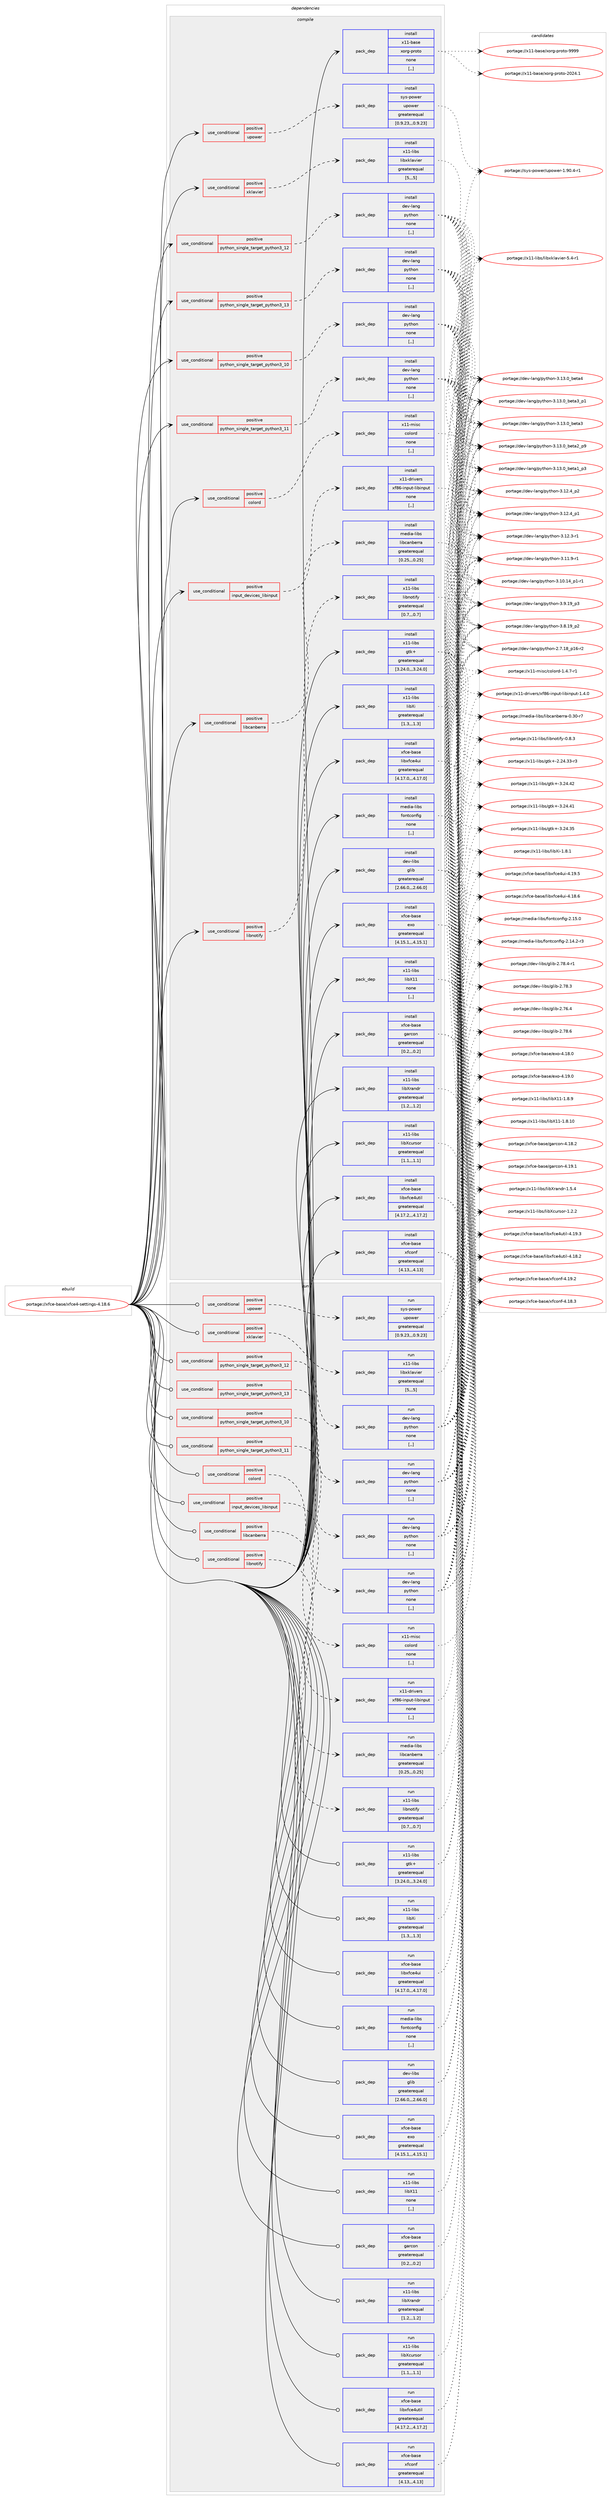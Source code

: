 digraph prolog {

# *************
# Graph options
# *************

newrank=true;
concentrate=true;
compound=true;
graph [rankdir=LR,fontname=Helvetica,fontsize=10,ranksep=1.5];#, ranksep=2.5, nodesep=0.2];
edge  [arrowhead=vee];
node  [fontname=Helvetica,fontsize=10];

# **********
# The ebuild
# **********

subgraph cluster_leftcol {
color=gray;
label=<<i>ebuild</i>>;
id [label="portage://xfce-base/xfce4-settings-4.18.6", color=red, width=4, href="../xfce-base/xfce4-settings-4.18.6.svg"];
}

# ****************
# The dependencies
# ****************

subgraph cluster_midcol {
color=gray;
label=<<i>dependencies</i>>;
subgraph cluster_compile {
fillcolor="#eeeeee";
style=filled;
label=<<i>compile</i>>;
subgraph cond124626 {
dependency473672 [label=<<TABLE BORDER="0" CELLBORDER="1" CELLSPACING="0" CELLPADDING="4"><TR><TD ROWSPAN="3" CELLPADDING="10">use_conditional</TD></TR><TR><TD>positive</TD></TR><TR><TD>colord</TD></TR></TABLE>>, shape=none, color=red];
subgraph pack345594 {
dependency473673 [label=<<TABLE BORDER="0" CELLBORDER="1" CELLSPACING="0" CELLPADDING="4" WIDTH="220"><TR><TD ROWSPAN="6" CELLPADDING="30">pack_dep</TD></TR><TR><TD WIDTH="110">install</TD></TR><TR><TD>x11-misc</TD></TR><TR><TD>colord</TD></TR><TR><TD>none</TD></TR><TR><TD>[,,]</TD></TR></TABLE>>, shape=none, color=blue];
}
dependency473672:e -> dependency473673:w [weight=20,style="dashed",arrowhead="vee"];
}
id:e -> dependency473672:w [weight=20,style="solid",arrowhead="vee"];
subgraph cond124627 {
dependency473674 [label=<<TABLE BORDER="0" CELLBORDER="1" CELLSPACING="0" CELLPADDING="4"><TR><TD ROWSPAN="3" CELLPADDING="10">use_conditional</TD></TR><TR><TD>positive</TD></TR><TR><TD>input_devices_libinput</TD></TR></TABLE>>, shape=none, color=red];
subgraph pack345595 {
dependency473675 [label=<<TABLE BORDER="0" CELLBORDER="1" CELLSPACING="0" CELLPADDING="4" WIDTH="220"><TR><TD ROWSPAN="6" CELLPADDING="30">pack_dep</TD></TR><TR><TD WIDTH="110">install</TD></TR><TR><TD>x11-drivers</TD></TR><TR><TD>xf86-input-libinput</TD></TR><TR><TD>none</TD></TR><TR><TD>[,,]</TD></TR></TABLE>>, shape=none, color=blue];
}
dependency473674:e -> dependency473675:w [weight=20,style="dashed",arrowhead="vee"];
}
id:e -> dependency473674:w [weight=20,style="solid",arrowhead="vee"];
subgraph cond124628 {
dependency473676 [label=<<TABLE BORDER="0" CELLBORDER="1" CELLSPACING="0" CELLPADDING="4"><TR><TD ROWSPAN="3" CELLPADDING="10">use_conditional</TD></TR><TR><TD>positive</TD></TR><TR><TD>libcanberra</TD></TR></TABLE>>, shape=none, color=red];
subgraph pack345596 {
dependency473677 [label=<<TABLE BORDER="0" CELLBORDER="1" CELLSPACING="0" CELLPADDING="4" WIDTH="220"><TR><TD ROWSPAN="6" CELLPADDING="30">pack_dep</TD></TR><TR><TD WIDTH="110">install</TD></TR><TR><TD>media-libs</TD></TR><TR><TD>libcanberra</TD></TR><TR><TD>greaterequal</TD></TR><TR><TD>[0.25,,,0.25]</TD></TR></TABLE>>, shape=none, color=blue];
}
dependency473676:e -> dependency473677:w [weight=20,style="dashed",arrowhead="vee"];
}
id:e -> dependency473676:w [weight=20,style="solid",arrowhead="vee"];
subgraph cond124629 {
dependency473678 [label=<<TABLE BORDER="0" CELLBORDER="1" CELLSPACING="0" CELLPADDING="4"><TR><TD ROWSPAN="3" CELLPADDING="10">use_conditional</TD></TR><TR><TD>positive</TD></TR><TR><TD>libnotify</TD></TR></TABLE>>, shape=none, color=red];
subgraph pack345597 {
dependency473679 [label=<<TABLE BORDER="0" CELLBORDER="1" CELLSPACING="0" CELLPADDING="4" WIDTH="220"><TR><TD ROWSPAN="6" CELLPADDING="30">pack_dep</TD></TR><TR><TD WIDTH="110">install</TD></TR><TR><TD>x11-libs</TD></TR><TR><TD>libnotify</TD></TR><TR><TD>greaterequal</TD></TR><TR><TD>[0.7,,,0.7]</TD></TR></TABLE>>, shape=none, color=blue];
}
dependency473678:e -> dependency473679:w [weight=20,style="dashed",arrowhead="vee"];
}
id:e -> dependency473678:w [weight=20,style="solid",arrowhead="vee"];
subgraph cond124630 {
dependency473680 [label=<<TABLE BORDER="0" CELLBORDER="1" CELLSPACING="0" CELLPADDING="4"><TR><TD ROWSPAN="3" CELLPADDING="10">use_conditional</TD></TR><TR><TD>positive</TD></TR><TR><TD>python_single_target_python3_10</TD></TR></TABLE>>, shape=none, color=red];
subgraph pack345598 {
dependency473681 [label=<<TABLE BORDER="0" CELLBORDER="1" CELLSPACING="0" CELLPADDING="4" WIDTH="220"><TR><TD ROWSPAN="6" CELLPADDING="30">pack_dep</TD></TR><TR><TD WIDTH="110">install</TD></TR><TR><TD>dev-lang</TD></TR><TR><TD>python</TD></TR><TR><TD>none</TD></TR><TR><TD>[,,]</TD></TR></TABLE>>, shape=none, color=blue];
}
dependency473680:e -> dependency473681:w [weight=20,style="dashed",arrowhead="vee"];
}
id:e -> dependency473680:w [weight=20,style="solid",arrowhead="vee"];
subgraph cond124631 {
dependency473682 [label=<<TABLE BORDER="0" CELLBORDER="1" CELLSPACING="0" CELLPADDING="4"><TR><TD ROWSPAN="3" CELLPADDING="10">use_conditional</TD></TR><TR><TD>positive</TD></TR><TR><TD>python_single_target_python3_11</TD></TR></TABLE>>, shape=none, color=red];
subgraph pack345599 {
dependency473683 [label=<<TABLE BORDER="0" CELLBORDER="1" CELLSPACING="0" CELLPADDING="4" WIDTH="220"><TR><TD ROWSPAN="6" CELLPADDING="30">pack_dep</TD></TR><TR><TD WIDTH="110">install</TD></TR><TR><TD>dev-lang</TD></TR><TR><TD>python</TD></TR><TR><TD>none</TD></TR><TR><TD>[,,]</TD></TR></TABLE>>, shape=none, color=blue];
}
dependency473682:e -> dependency473683:w [weight=20,style="dashed",arrowhead="vee"];
}
id:e -> dependency473682:w [weight=20,style="solid",arrowhead="vee"];
subgraph cond124632 {
dependency473684 [label=<<TABLE BORDER="0" CELLBORDER="1" CELLSPACING="0" CELLPADDING="4"><TR><TD ROWSPAN="3" CELLPADDING="10">use_conditional</TD></TR><TR><TD>positive</TD></TR><TR><TD>python_single_target_python3_12</TD></TR></TABLE>>, shape=none, color=red];
subgraph pack345600 {
dependency473685 [label=<<TABLE BORDER="0" CELLBORDER="1" CELLSPACING="0" CELLPADDING="4" WIDTH="220"><TR><TD ROWSPAN="6" CELLPADDING="30">pack_dep</TD></TR><TR><TD WIDTH="110">install</TD></TR><TR><TD>dev-lang</TD></TR><TR><TD>python</TD></TR><TR><TD>none</TD></TR><TR><TD>[,,]</TD></TR></TABLE>>, shape=none, color=blue];
}
dependency473684:e -> dependency473685:w [weight=20,style="dashed",arrowhead="vee"];
}
id:e -> dependency473684:w [weight=20,style="solid",arrowhead="vee"];
subgraph cond124633 {
dependency473686 [label=<<TABLE BORDER="0" CELLBORDER="1" CELLSPACING="0" CELLPADDING="4"><TR><TD ROWSPAN="3" CELLPADDING="10">use_conditional</TD></TR><TR><TD>positive</TD></TR><TR><TD>python_single_target_python3_13</TD></TR></TABLE>>, shape=none, color=red];
subgraph pack345601 {
dependency473687 [label=<<TABLE BORDER="0" CELLBORDER="1" CELLSPACING="0" CELLPADDING="4" WIDTH="220"><TR><TD ROWSPAN="6" CELLPADDING="30">pack_dep</TD></TR><TR><TD WIDTH="110">install</TD></TR><TR><TD>dev-lang</TD></TR><TR><TD>python</TD></TR><TR><TD>none</TD></TR><TR><TD>[,,]</TD></TR></TABLE>>, shape=none, color=blue];
}
dependency473686:e -> dependency473687:w [weight=20,style="dashed",arrowhead="vee"];
}
id:e -> dependency473686:w [weight=20,style="solid",arrowhead="vee"];
subgraph cond124634 {
dependency473688 [label=<<TABLE BORDER="0" CELLBORDER="1" CELLSPACING="0" CELLPADDING="4"><TR><TD ROWSPAN="3" CELLPADDING="10">use_conditional</TD></TR><TR><TD>positive</TD></TR><TR><TD>upower</TD></TR></TABLE>>, shape=none, color=red];
subgraph pack345602 {
dependency473689 [label=<<TABLE BORDER="0" CELLBORDER="1" CELLSPACING="0" CELLPADDING="4" WIDTH="220"><TR><TD ROWSPAN="6" CELLPADDING="30">pack_dep</TD></TR><TR><TD WIDTH="110">install</TD></TR><TR><TD>sys-power</TD></TR><TR><TD>upower</TD></TR><TR><TD>greaterequal</TD></TR><TR><TD>[0.9.23,,,0.9.23]</TD></TR></TABLE>>, shape=none, color=blue];
}
dependency473688:e -> dependency473689:w [weight=20,style="dashed",arrowhead="vee"];
}
id:e -> dependency473688:w [weight=20,style="solid",arrowhead="vee"];
subgraph cond124635 {
dependency473690 [label=<<TABLE BORDER="0" CELLBORDER="1" CELLSPACING="0" CELLPADDING="4"><TR><TD ROWSPAN="3" CELLPADDING="10">use_conditional</TD></TR><TR><TD>positive</TD></TR><TR><TD>xklavier</TD></TR></TABLE>>, shape=none, color=red];
subgraph pack345603 {
dependency473691 [label=<<TABLE BORDER="0" CELLBORDER="1" CELLSPACING="0" CELLPADDING="4" WIDTH="220"><TR><TD ROWSPAN="6" CELLPADDING="30">pack_dep</TD></TR><TR><TD WIDTH="110">install</TD></TR><TR><TD>x11-libs</TD></TR><TR><TD>libxklavier</TD></TR><TR><TD>greaterequal</TD></TR><TR><TD>[5,,,5]</TD></TR></TABLE>>, shape=none, color=blue];
}
dependency473690:e -> dependency473691:w [weight=20,style="dashed",arrowhead="vee"];
}
id:e -> dependency473690:w [weight=20,style="solid",arrowhead="vee"];
subgraph pack345604 {
dependency473692 [label=<<TABLE BORDER="0" CELLBORDER="1" CELLSPACING="0" CELLPADDING="4" WIDTH="220"><TR><TD ROWSPAN="6" CELLPADDING="30">pack_dep</TD></TR><TR><TD WIDTH="110">install</TD></TR><TR><TD>dev-libs</TD></TR><TR><TD>glib</TD></TR><TR><TD>greaterequal</TD></TR><TR><TD>[2.66.0,,,2.66.0]</TD></TR></TABLE>>, shape=none, color=blue];
}
id:e -> dependency473692:w [weight=20,style="solid",arrowhead="vee"];
subgraph pack345605 {
dependency473693 [label=<<TABLE BORDER="0" CELLBORDER="1" CELLSPACING="0" CELLPADDING="4" WIDTH="220"><TR><TD ROWSPAN="6" CELLPADDING="30">pack_dep</TD></TR><TR><TD WIDTH="110">install</TD></TR><TR><TD>media-libs</TD></TR><TR><TD>fontconfig</TD></TR><TR><TD>none</TD></TR><TR><TD>[,,]</TD></TR></TABLE>>, shape=none, color=blue];
}
id:e -> dependency473693:w [weight=20,style="solid",arrowhead="vee"];
subgraph pack345606 {
dependency473694 [label=<<TABLE BORDER="0" CELLBORDER="1" CELLSPACING="0" CELLPADDING="4" WIDTH="220"><TR><TD ROWSPAN="6" CELLPADDING="30">pack_dep</TD></TR><TR><TD WIDTH="110">install</TD></TR><TR><TD>x11-base</TD></TR><TR><TD>xorg-proto</TD></TR><TR><TD>none</TD></TR><TR><TD>[,,]</TD></TR></TABLE>>, shape=none, color=blue];
}
id:e -> dependency473694:w [weight=20,style="solid",arrowhead="vee"];
subgraph pack345607 {
dependency473695 [label=<<TABLE BORDER="0" CELLBORDER="1" CELLSPACING="0" CELLPADDING="4" WIDTH="220"><TR><TD ROWSPAN="6" CELLPADDING="30">pack_dep</TD></TR><TR><TD WIDTH="110">install</TD></TR><TR><TD>x11-libs</TD></TR><TR><TD>gtk+</TD></TR><TR><TD>greaterequal</TD></TR><TR><TD>[3.24.0,,,3.24.0]</TD></TR></TABLE>>, shape=none, color=blue];
}
id:e -> dependency473695:w [weight=20,style="solid",arrowhead="vee"];
subgraph pack345608 {
dependency473696 [label=<<TABLE BORDER="0" CELLBORDER="1" CELLSPACING="0" CELLPADDING="4" WIDTH="220"><TR><TD ROWSPAN="6" CELLPADDING="30">pack_dep</TD></TR><TR><TD WIDTH="110">install</TD></TR><TR><TD>x11-libs</TD></TR><TR><TD>libX11</TD></TR><TR><TD>none</TD></TR><TR><TD>[,,]</TD></TR></TABLE>>, shape=none, color=blue];
}
id:e -> dependency473696:w [weight=20,style="solid",arrowhead="vee"];
subgraph pack345609 {
dependency473697 [label=<<TABLE BORDER="0" CELLBORDER="1" CELLSPACING="0" CELLPADDING="4" WIDTH="220"><TR><TD ROWSPAN="6" CELLPADDING="30">pack_dep</TD></TR><TR><TD WIDTH="110">install</TD></TR><TR><TD>x11-libs</TD></TR><TR><TD>libXcursor</TD></TR><TR><TD>greaterequal</TD></TR><TR><TD>[1.1,,,1.1]</TD></TR></TABLE>>, shape=none, color=blue];
}
id:e -> dependency473697:w [weight=20,style="solid",arrowhead="vee"];
subgraph pack345610 {
dependency473698 [label=<<TABLE BORDER="0" CELLBORDER="1" CELLSPACING="0" CELLPADDING="4" WIDTH="220"><TR><TD ROWSPAN="6" CELLPADDING="30">pack_dep</TD></TR><TR><TD WIDTH="110">install</TD></TR><TR><TD>x11-libs</TD></TR><TR><TD>libXi</TD></TR><TR><TD>greaterequal</TD></TR><TR><TD>[1.3,,,1.3]</TD></TR></TABLE>>, shape=none, color=blue];
}
id:e -> dependency473698:w [weight=20,style="solid",arrowhead="vee"];
subgraph pack345611 {
dependency473699 [label=<<TABLE BORDER="0" CELLBORDER="1" CELLSPACING="0" CELLPADDING="4" WIDTH="220"><TR><TD ROWSPAN="6" CELLPADDING="30">pack_dep</TD></TR><TR><TD WIDTH="110">install</TD></TR><TR><TD>x11-libs</TD></TR><TR><TD>libXrandr</TD></TR><TR><TD>greaterequal</TD></TR><TR><TD>[1.2,,,1.2]</TD></TR></TABLE>>, shape=none, color=blue];
}
id:e -> dependency473699:w [weight=20,style="solid",arrowhead="vee"];
subgraph pack345612 {
dependency473700 [label=<<TABLE BORDER="0" CELLBORDER="1" CELLSPACING="0" CELLPADDING="4" WIDTH="220"><TR><TD ROWSPAN="6" CELLPADDING="30">pack_dep</TD></TR><TR><TD WIDTH="110">install</TD></TR><TR><TD>xfce-base</TD></TR><TR><TD>exo</TD></TR><TR><TD>greaterequal</TD></TR><TR><TD>[4.15.1,,,4.15.1]</TD></TR></TABLE>>, shape=none, color=blue];
}
id:e -> dependency473700:w [weight=20,style="solid",arrowhead="vee"];
subgraph pack345613 {
dependency473701 [label=<<TABLE BORDER="0" CELLBORDER="1" CELLSPACING="0" CELLPADDING="4" WIDTH="220"><TR><TD ROWSPAN="6" CELLPADDING="30">pack_dep</TD></TR><TR><TD WIDTH="110">install</TD></TR><TR><TD>xfce-base</TD></TR><TR><TD>garcon</TD></TR><TR><TD>greaterequal</TD></TR><TR><TD>[0.2,,,0.2]</TD></TR></TABLE>>, shape=none, color=blue];
}
id:e -> dependency473701:w [weight=20,style="solid",arrowhead="vee"];
subgraph pack345614 {
dependency473702 [label=<<TABLE BORDER="0" CELLBORDER="1" CELLSPACING="0" CELLPADDING="4" WIDTH="220"><TR><TD ROWSPAN="6" CELLPADDING="30">pack_dep</TD></TR><TR><TD WIDTH="110">install</TD></TR><TR><TD>xfce-base</TD></TR><TR><TD>libxfce4ui</TD></TR><TR><TD>greaterequal</TD></TR><TR><TD>[4.17.0,,,4.17.0]</TD></TR></TABLE>>, shape=none, color=blue];
}
id:e -> dependency473702:w [weight=20,style="solid",arrowhead="vee"];
subgraph pack345615 {
dependency473703 [label=<<TABLE BORDER="0" CELLBORDER="1" CELLSPACING="0" CELLPADDING="4" WIDTH="220"><TR><TD ROWSPAN="6" CELLPADDING="30">pack_dep</TD></TR><TR><TD WIDTH="110">install</TD></TR><TR><TD>xfce-base</TD></TR><TR><TD>libxfce4util</TD></TR><TR><TD>greaterequal</TD></TR><TR><TD>[4.17.2,,,4.17.2]</TD></TR></TABLE>>, shape=none, color=blue];
}
id:e -> dependency473703:w [weight=20,style="solid",arrowhead="vee"];
subgraph pack345616 {
dependency473704 [label=<<TABLE BORDER="0" CELLBORDER="1" CELLSPACING="0" CELLPADDING="4" WIDTH="220"><TR><TD ROWSPAN="6" CELLPADDING="30">pack_dep</TD></TR><TR><TD WIDTH="110">install</TD></TR><TR><TD>xfce-base</TD></TR><TR><TD>xfconf</TD></TR><TR><TD>greaterequal</TD></TR><TR><TD>[4.13,,,4.13]</TD></TR></TABLE>>, shape=none, color=blue];
}
id:e -> dependency473704:w [weight=20,style="solid",arrowhead="vee"];
}
subgraph cluster_compileandrun {
fillcolor="#eeeeee";
style=filled;
label=<<i>compile and run</i>>;
}
subgraph cluster_run {
fillcolor="#eeeeee";
style=filled;
label=<<i>run</i>>;
subgraph cond124636 {
dependency473705 [label=<<TABLE BORDER="0" CELLBORDER="1" CELLSPACING="0" CELLPADDING="4"><TR><TD ROWSPAN="3" CELLPADDING="10">use_conditional</TD></TR><TR><TD>positive</TD></TR><TR><TD>colord</TD></TR></TABLE>>, shape=none, color=red];
subgraph pack345617 {
dependency473706 [label=<<TABLE BORDER="0" CELLBORDER="1" CELLSPACING="0" CELLPADDING="4" WIDTH="220"><TR><TD ROWSPAN="6" CELLPADDING="30">pack_dep</TD></TR><TR><TD WIDTH="110">run</TD></TR><TR><TD>x11-misc</TD></TR><TR><TD>colord</TD></TR><TR><TD>none</TD></TR><TR><TD>[,,]</TD></TR></TABLE>>, shape=none, color=blue];
}
dependency473705:e -> dependency473706:w [weight=20,style="dashed",arrowhead="vee"];
}
id:e -> dependency473705:w [weight=20,style="solid",arrowhead="odot"];
subgraph cond124637 {
dependency473707 [label=<<TABLE BORDER="0" CELLBORDER="1" CELLSPACING="0" CELLPADDING="4"><TR><TD ROWSPAN="3" CELLPADDING="10">use_conditional</TD></TR><TR><TD>positive</TD></TR><TR><TD>input_devices_libinput</TD></TR></TABLE>>, shape=none, color=red];
subgraph pack345618 {
dependency473708 [label=<<TABLE BORDER="0" CELLBORDER="1" CELLSPACING="0" CELLPADDING="4" WIDTH="220"><TR><TD ROWSPAN="6" CELLPADDING="30">pack_dep</TD></TR><TR><TD WIDTH="110">run</TD></TR><TR><TD>x11-drivers</TD></TR><TR><TD>xf86-input-libinput</TD></TR><TR><TD>none</TD></TR><TR><TD>[,,]</TD></TR></TABLE>>, shape=none, color=blue];
}
dependency473707:e -> dependency473708:w [weight=20,style="dashed",arrowhead="vee"];
}
id:e -> dependency473707:w [weight=20,style="solid",arrowhead="odot"];
subgraph cond124638 {
dependency473709 [label=<<TABLE BORDER="0" CELLBORDER="1" CELLSPACING="0" CELLPADDING="4"><TR><TD ROWSPAN="3" CELLPADDING="10">use_conditional</TD></TR><TR><TD>positive</TD></TR><TR><TD>libcanberra</TD></TR></TABLE>>, shape=none, color=red];
subgraph pack345619 {
dependency473710 [label=<<TABLE BORDER="0" CELLBORDER="1" CELLSPACING="0" CELLPADDING="4" WIDTH="220"><TR><TD ROWSPAN="6" CELLPADDING="30">pack_dep</TD></TR><TR><TD WIDTH="110">run</TD></TR><TR><TD>media-libs</TD></TR><TR><TD>libcanberra</TD></TR><TR><TD>greaterequal</TD></TR><TR><TD>[0.25,,,0.25]</TD></TR></TABLE>>, shape=none, color=blue];
}
dependency473709:e -> dependency473710:w [weight=20,style="dashed",arrowhead="vee"];
}
id:e -> dependency473709:w [weight=20,style="solid",arrowhead="odot"];
subgraph cond124639 {
dependency473711 [label=<<TABLE BORDER="0" CELLBORDER="1" CELLSPACING="0" CELLPADDING="4"><TR><TD ROWSPAN="3" CELLPADDING="10">use_conditional</TD></TR><TR><TD>positive</TD></TR><TR><TD>libnotify</TD></TR></TABLE>>, shape=none, color=red];
subgraph pack345620 {
dependency473712 [label=<<TABLE BORDER="0" CELLBORDER="1" CELLSPACING="0" CELLPADDING="4" WIDTH="220"><TR><TD ROWSPAN="6" CELLPADDING="30">pack_dep</TD></TR><TR><TD WIDTH="110">run</TD></TR><TR><TD>x11-libs</TD></TR><TR><TD>libnotify</TD></TR><TR><TD>greaterequal</TD></TR><TR><TD>[0.7,,,0.7]</TD></TR></TABLE>>, shape=none, color=blue];
}
dependency473711:e -> dependency473712:w [weight=20,style="dashed",arrowhead="vee"];
}
id:e -> dependency473711:w [weight=20,style="solid",arrowhead="odot"];
subgraph cond124640 {
dependency473713 [label=<<TABLE BORDER="0" CELLBORDER="1" CELLSPACING="0" CELLPADDING="4"><TR><TD ROWSPAN="3" CELLPADDING="10">use_conditional</TD></TR><TR><TD>positive</TD></TR><TR><TD>python_single_target_python3_10</TD></TR></TABLE>>, shape=none, color=red];
subgraph pack345621 {
dependency473714 [label=<<TABLE BORDER="0" CELLBORDER="1" CELLSPACING="0" CELLPADDING="4" WIDTH="220"><TR><TD ROWSPAN="6" CELLPADDING="30">pack_dep</TD></TR><TR><TD WIDTH="110">run</TD></TR><TR><TD>dev-lang</TD></TR><TR><TD>python</TD></TR><TR><TD>none</TD></TR><TR><TD>[,,]</TD></TR></TABLE>>, shape=none, color=blue];
}
dependency473713:e -> dependency473714:w [weight=20,style="dashed",arrowhead="vee"];
}
id:e -> dependency473713:w [weight=20,style="solid",arrowhead="odot"];
subgraph cond124641 {
dependency473715 [label=<<TABLE BORDER="0" CELLBORDER="1" CELLSPACING="0" CELLPADDING="4"><TR><TD ROWSPAN="3" CELLPADDING="10">use_conditional</TD></TR><TR><TD>positive</TD></TR><TR><TD>python_single_target_python3_11</TD></TR></TABLE>>, shape=none, color=red];
subgraph pack345622 {
dependency473716 [label=<<TABLE BORDER="0" CELLBORDER="1" CELLSPACING="0" CELLPADDING="4" WIDTH="220"><TR><TD ROWSPAN="6" CELLPADDING="30">pack_dep</TD></TR><TR><TD WIDTH="110">run</TD></TR><TR><TD>dev-lang</TD></TR><TR><TD>python</TD></TR><TR><TD>none</TD></TR><TR><TD>[,,]</TD></TR></TABLE>>, shape=none, color=blue];
}
dependency473715:e -> dependency473716:w [weight=20,style="dashed",arrowhead="vee"];
}
id:e -> dependency473715:w [weight=20,style="solid",arrowhead="odot"];
subgraph cond124642 {
dependency473717 [label=<<TABLE BORDER="0" CELLBORDER="1" CELLSPACING="0" CELLPADDING="4"><TR><TD ROWSPAN="3" CELLPADDING="10">use_conditional</TD></TR><TR><TD>positive</TD></TR><TR><TD>python_single_target_python3_12</TD></TR></TABLE>>, shape=none, color=red];
subgraph pack345623 {
dependency473718 [label=<<TABLE BORDER="0" CELLBORDER="1" CELLSPACING="0" CELLPADDING="4" WIDTH="220"><TR><TD ROWSPAN="6" CELLPADDING="30">pack_dep</TD></TR><TR><TD WIDTH="110">run</TD></TR><TR><TD>dev-lang</TD></TR><TR><TD>python</TD></TR><TR><TD>none</TD></TR><TR><TD>[,,]</TD></TR></TABLE>>, shape=none, color=blue];
}
dependency473717:e -> dependency473718:w [weight=20,style="dashed",arrowhead="vee"];
}
id:e -> dependency473717:w [weight=20,style="solid",arrowhead="odot"];
subgraph cond124643 {
dependency473719 [label=<<TABLE BORDER="0" CELLBORDER="1" CELLSPACING="0" CELLPADDING="4"><TR><TD ROWSPAN="3" CELLPADDING="10">use_conditional</TD></TR><TR><TD>positive</TD></TR><TR><TD>python_single_target_python3_13</TD></TR></TABLE>>, shape=none, color=red];
subgraph pack345624 {
dependency473720 [label=<<TABLE BORDER="0" CELLBORDER="1" CELLSPACING="0" CELLPADDING="4" WIDTH="220"><TR><TD ROWSPAN="6" CELLPADDING="30">pack_dep</TD></TR><TR><TD WIDTH="110">run</TD></TR><TR><TD>dev-lang</TD></TR><TR><TD>python</TD></TR><TR><TD>none</TD></TR><TR><TD>[,,]</TD></TR></TABLE>>, shape=none, color=blue];
}
dependency473719:e -> dependency473720:w [weight=20,style="dashed",arrowhead="vee"];
}
id:e -> dependency473719:w [weight=20,style="solid",arrowhead="odot"];
subgraph cond124644 {
dependency473721 [label=<<TABLE BORDER="0" CELLBORDER="1" CELLSPACING="0" CELLPADDING="4"><TR><TD ROWSPAN="3" CELLPADDING="10">use_conditional</TD></TR><TR><TD>positive</TD></TR><TR><TD>upower</TD></TR></TABLE>>, shape=none, color=red];
subgraph pack345625 {
dependency473722 [label=<<TABLE BORDER="0" CELLBORDER="1" CELLSPACING="0" CELLPADDING="4" WIDTH="220"><TR><TD ROWSPAN="6" CELLPADDING="30">pack_dep</TD></TR><TR><TD WIDTH="110">run</TD></TR><TR><TD>sys-power</TD></TR><TR><TD>upower</TD></TR><TR><TD>greaterequal</TD></TR><TR><TD>[0.9.23,,,0.9.23]</TD></TR></TABLE>>, shape=none, color=blue];
}
dependency473721:e -> dependency473722:w [weight=20,style="dashed",arrowhead="vee"];
}
id:e -> dependency473721:w [weight=20,style="solid",arrowhead="odot"];
subgraph cond124645 {
dependency473723 [label=<<TABLE BORDER="0" CELLBORDER="1" CELLSPACING="0" CELLPADDING="4"><TR><TD ROWSPAN="3" CELLPADDING="10">use_conditional</TD></TR><TR><TD>positive</TD></TR><TR><TD>xklavier</TD></TR></TABLE>>, shape=none, color=red];
subgraph pack345626 {
dependency473724 [label=<<TABLE BORDER="0" CELLBORDER="1" CELLSPACING="0" CELLPADDING="4" WIDTH="220"><TR><TD ROWSPAN="6" CELLPADDING="30">pack_dep</TD></TR><TR><TD WIDTH="110">run</TD></TR><TR><TD>x11-libs</TD></TR><TR><TD>libxklavier</TD></TR><TR><TD>greaterequal</TD></TR><TR><TD>[5,,,5]</TD></TR></TABLE>>, shape=none, color=blue];
}
dependency473723:e -> dependency473724:w [weight=20,style="dashed",arrowhead="vee"];
}
id:e -> dependency473723:w [weight=20,style="solid",arrowhead="odot"];
subgraph pack345627 {
dependency473725 [label=<<TABLE BORDER="0" CELLBORDER="1" CELLSPACING="0" CELLPADDING="4" WIDTH="220"><TR><TD ROWSPAN="6" CELLPADDING="30">pack_dep</TD></TR><TR><TD WIDTH="110">run</TD></TR><TR><TD>dev-libs</TD></TR><TR><TD>glib</TD></TR><TR><TD>greaterequal</TD></TR><TR><TD>[2.66.0,,,2.66.0]</TD></TR></TABLE>>, shape=none, color=blue];
}
id:e -> dependency473725:w [weight=20,style="solid",arrowhead="odot"];
subgraph pack345628 {
dependency473726 [label=<<TABLE BORDER="0" CELLBORDER="1" CELLSPACING="0" CELLPADDING="4" WIDTH="220"><TR><TD ROWSPAN="6" CELLPADDING="30">pack_dep</TD></TR><TR><TD WIDTH="110">run</TD></TR><TR><TD>media-libs</TD></TR><TR><TD>fontconfig</TD></TR><TR><TD>none</TD></TR><TR><TD>[,,]</TD></TR></TABLE>>, shape=none, color=blue];
}
id:e -> dependency473726:w [weight=20,style="solid",arrowhead="odot"];
subgraph pack345629 {
dependency473727 [label=<<TABLE BORDER="0" CELLBORDER="1" CELLSPACING="0" CELLPADDING="4" WIDTH="220"><TR><TD ROWSPAN="6" CELLPADDING="30">pack_dep</TD></TR><TR><TD WIDTH="110">run</TD></TR><TR><TD>x11-libs</TD></TR><TR><TD>gtk+</TD></TR><TR><TD>greaterequal</TD></TR><TR><TD>[3.24.0,,,3.24.0]</TD></TR></TABLE>>, shape=none, color=blue];
}
id:e -> dependency473727:w [weight=20,style="solid",arrowhead="odot"];
subgraph pack345630 {
dependency473728 [label=<<TABLE BORDER="0" CELLBORDER="1" CELLSPACING="0" CELLPADDING="4" WIDTH="220"><TR><TD ROWSPAN="6" CELLPADDING="30">pack_dep</TD></TR><TR><TD WIDTH="110">run</TD></TR><TR><TD>x11-libs</TD></TR><TR><TD>libX11</TD></TR><TR><TD>none</TD></TR><TR><TD>[,,]</TD></TR></TABLE>>, shape=none, color=blue];
}
id:e -> dependency473728:w [weight=20,style="solid",arrowhead="odot"];
subgraph pack345631 {
dependency473729 [label=<<TABLE BORDER="0" CELLBORDER="1" CELLSPACING="0" CELLPADDING="4" WIDTH="220"><TR><TD ROWSPAN="6" CELLPADDING="30">pack_dep</TD></TR><TR><TD WIDTH="110">run</TD></TR><TR><TD>x11-libs</TD></TR><TR><TD>libXcursor</TD></TR><TR><TD>greaterequal</TD></TR><TR><TD>[1.1,,,1.1]</TD></TR></TABLE>>, shape=none, color=blue];
}
id:e -> dependency473729:w [weight=20,style="solid",arrowhead="odot"];
subgraph pack345632 {
dependency473730 [label=<<TABLE BORDER="0" CELLBORDER="1" CELLSPACING="0" CELLPADDING="4" WIDTH="220"><TR><TD ROWSPAN="6" CELLPADDING="30">pack_dep</TD></TR><TR><TD WIDTH="110">run</TD></TR><TR><TD>x11-libs</TD></TR><TR><TD>libXi</TD></TR><TR><TD>greaterequal</TD></TR><TR><TD>[1.3,,,1.3]</TD></TR></TABLE>>, shape=none, color=blue];
}
id:e -> dependency473730:w [weight=20,style="solid",arrowhead="odot"];
subgraph pack345633 {
dependency473731 [label=<<TABLE BORDER="0" CELLBORDER="1" CELLSPACING="0" CELLPADDING="4" WIDTH="220"><TR><TD ROWSPAN="6" CELLPADDING="30">pack_dep</TD></TR><TR><TD WIDTH="110">run</TD></TR><TR><TD>x11-libs</TD></TR><TR><TD>libXrandr</TD></TR><TR><TD>greaterequal</TD></TR><TR><TD>[1.2,,,1.2]</TD></TR></TABLE>>, shape=none, color=blue];
}
id:e -> dependency473731:w [weight=20,style="solid",arrowhead="odot"];
subgraph pack345634 {
dependency473732 [label=<<TABLE BORDER="0" CELLBORDER="1" CELLSPACING="0" CELLPADDING="4" WIDTH="220"><TR><TD ROWSPAN="6" CELLPADDING="30">pack_dep</TD></TR><TR><TD WIDTH="110">run</TD></TR><TR><TD>xfce-base</TD></TR><TR><TD>exo</TD></TR><TR><TD>greaterequal</TD></TR><TR><TD>[4.15.1,,,4.15.1]</TD></TR></TABLE>>, shape=none, color=blue];
}
id:e -> dependency473732:w [weight=20,style="solid",arrowhead="odot"];
subgraph pack345635 {
dependency473733 [label=<<TABLE BORDER="0" CELLBORDER="1" CELLSPACING="0" CELLPADDING="4" WIDTH="220"><TR><TD ROWSPAN="6" CELLPADDING="30">pack_dep</TD></TR><TR><TD WIDTH="110">run</TD></TR><TR><TD>xfce-base</TD></TR><TR><TD>garcon</TD></TR><TR><TD>greaterequal</TD></TR><TR><TD>[0.2,,,0.2]</TD></TR></TABLE>>, shape=none, color=blue];
}
id:e -> dependency473733:w [weight=20,style="solid",arrowhead="odot"];
subgraph pack345636 {
dependency473734 [label=<<TABLE BORDER="0" CELLBORDER="1" CELLSPACING="0" CELLPADDING="4" WIDTH="220"><TR><TD ROWSPAN="6" CELLPADDING="30">pack_dep</TD></TR><TR><TD WIDTH="110">run</TD></TR><TR><TD>xfce-base</TD></TR><TR><TD>libxfce4ui</TD></TR><TR><TD>greaterequal</TD></TR><TR><TD>[4.17.0,,,4.17.0]</TD></TR></TABLE>>, shape=none, color=blue];
}
id:e -> dependency473734:w [weight=20,style="solid",arrowhead="odot"];
subgraph pack345637 {
dependency473735 [label=<<TABLE BORDER="0" CELLBORDER="1" CELLSPACING="0" CELLPADDING="4" WIDTH="220"><TR><TD ROWSPAN="6" CELLPADDING="30">pack_dep</TD></TR><TR><TD WIDTH="110">run</TD></TR><TR><TD>xfce-base</TD></TR><TR><TD>libxfce4util</TD></TR><TR><TD>greaterequal</TD></TR><TR><TD>[4.17.2,,,4.17.2]</TD></TR></TABLE>>, shape=none, color=blue];
}
id:e -> dependency473735:w [weight=20,style="solid",arrowhead="odot"];
subgraph pack345638 {
dependency473736 [label=<<TABLE BORDER="0" CELLBORDER="1" CELLSPACING="0" CELLPADDING="4" WIDTH="220"><TR><TD ROWSPAN="6" CELLPADDING="30">pack_dep</TD></TR><TR><TD WIDTH="110">run</TD></TR><TR><TD>xfce-base</TD></TR><TR><TD>xfconf</TD></TR><TR><TD>greaterequal</TD></TR><TR><TD>[4.13,,,4.13]</TD></TR></TABLE>>, shape=none, color=blue];
}
id:e -> dependency473736:w [weight=20,style="solid",arrowhead="odot"];
}
}

# **************
# The candidates
# **************

subgraph cluster_choices {
rank=same;
color=gray;
label=<<i>candidates</i>>;

subgraph choice345594 {
color=black;
nodesep=1;
choice1204949451091051159947991111081111141004549465246554511449 [label="portage://x11-misc/colord-1.4.7-r1", color=red, width=4,href="../x11-misc/colord-1.4.7-r1.svg"];
dependency473673:e -> choice1204949451091051159947991111081111141004549465246554511449:w [style=dotted,weight="100"];
}
subgraph choice345595 {
color=black;
nodesep=1;
choice120494945100114105118101114115471201025654451051101121171164510810598105110112117116454946524648 [label="portage://x11-drivers/xf86-input-libinput-1.4.0", color=red, width=4,href="../x11-drivers/xf86-input-libinput-1.4.0.svg"];
dependency473675:e -> choice120494945100114105118101114115471201025654451051101121171164510810598105110112117116454946524648:w [style=dotted,weight="100"];
}
subgraph choice345596 {
color=black;
nodesep=1;
choice10910110010597451081059811547108105989997110981011141149745484651484511455 [label="portage://media-libs/libcanberra-0.30-r7", color=red, width=4,href="../media-libs/libcanberra-0.30-r7.svg"];
dependency473677:e -> choice10910110010597451081059811547108105989997110981011141149745484651484511455:w [style=dotted,weight="100"];
}
subgraph choice345597 {
color=black;
nodesep=1;
choice120494945108105981154710810598110111116105102121454846564651 [label="portage://x11-libs/libnotify-0.8.3", color=red, width=4,href="../x11-libs/libnotify-0.8.3.svg"];
dependency473679:e -> choice120494945108105981154710810598110111116105102121454846564651:w [style=dotted,weight="100"];
}
subgraph choice345598 {
color=black;
nodesep=1;
choice1001011184510897110103471121211161041111104551464951464895981011169752 [label="portage://dev-lang/python-3.13.0_beta4", color=red, width=4,href="../dev-lang/python-3.13.0_beta4.svg"];
choice10010111845108971101034711212111610411111045514649514648959810111697519511249 [label="portage://dev-lang/python-3.13.0_beta3_p1", color=red, width=4,href="../dev-lang/python-3.13.0_beta3_p1.svg"];
choice1001011184510897110103471121211161041111104551464951464895981011169751 [label="portage://dev-lang/python-3.13.0_beta3", color=red, width=4,href="../dev-lang/python-3.13.0_beta3.svg"];
choice10010111845108971101034711212111610411111045514649514648959810111697509511257 [label="portage://dev-lang/python-3.13.0_beta2_p9", color=red, width=4,href="../dev-lang/python-3.13.0_beta2_p9.svg"];
choice10010111845108971101034711212111610411111045514649514648959810111697499511251 [label="portage://dev-lang/python-3.13.0_beta1_p3", color=red, width=4,href="../dev-lang/python-3.13.0_beta1_p3.svg"];
choice100101118451089711010347112121116104111110455146495046529511250 [label="portage://dev-lang/python-3.12.4_p2", color=red, width=4,href="../dev-lang/python-3.12.4_p2.svg"];
choice100101118451089711010347112121116104111110455146495046529511249 [label="portage://dev-lang/python-3.12.4_p1", color=red, width=4,href="../dev-lang/python-3.12.4_p1.svg"];
choice100101118451089711010347112121116104111110455146495046514511449 [label="portage://dev-lang/python-3.12.3-r1", color=red, width=4,href="../dev-lang/python-3.12.3-r1.svg"];
choice100101118451089711010347112121116104111110455146494946574511449 [label="portage://dev-lang/python-3.11.9-r1", color=red, width=4,href="../dev-lang/python-3.11.9-r1.svg"];
choice100101118451089711010347112121116104111110455146494846495295112494511449 [label="portage://dev-lang/python-3.10.14_p1-r1", color=red, width=4,href="../dev-lang/python-3.10.14_p1-r1.svg"];
choice100101118451089711010347112121116104111110455146574649579511251 [label="portage://dev-lang/python-3.9.19_p3", color=red, width=4,href="../dev-lang/python-3.9.19_p3.svg"];
choice100101118451089711010347112121116104111110455146564649579511250 [label="portage://dev-lang/python-3.8.19_p2", color=red, width=4,href="../dev-lang/python-3.8.19_p2.svg"];
choice100101118451089711010347112121116104111110455046554649569511249544511450 [label="portage://dev-lang/python-2.7.18_p16-r2", color=red, width=4,href="../dev-lang/python-2.7.18_p16-r2.svg"];
dependency473681:e -> choice1001011184510897110103471121211161041111104551464951464895981011169752:w [style=dotted,weight="100"];
dependency473681:e -> choice10010111845108971101034711212111610411111045514649514648959810111697519511249:w [style=dotted,weight="100"];
dependency473681:e -> choice1001011184510897110103471121211161041111104551464951464895981011169751:w [style=dotted,weight="100"];
dependency473681:e -> choice10010111845108971101034711212111610411111045514649514648959810111697509511257:w [style=dotted,weight="100"];
dependency473681:e -> choice10010111845108971101034711212111610411111045514649514648959810111697499511251:w [style=dotted,weight="100"];
dependency473681:e -> choice100101118451089711010347112121116104111110455146495046529511250:w [style=dotted,weight="100"];
dependency473681:e -> choice100101118451089711010347112121116104111110455146495046529511249:w [style=dotted,weight="100"];
dependency473681:e -> choice100101118451089711010347112121116104111110455146495046514511449:w [style=dotted,weight="100"];
dependency473681:e -> choice100101118451089711010347112121116104111110455146494946574511449:w [style=dotted,weight="100"];
dependency473681:e -> choice100101118451089711010347112121116104111110455146494846495295112494511449:w [style=dotted,weight="100"];
dependency473681:e -> choice100101118451089711010347112121116104111110455146574649579511251:w [style=dotted,weight="100"];
dependency473681:e -> choice100101118451089711010347112121116104111110455146564649579511250:w [style=dotted,weight="100"];
dependency473681:e -> choice100101118451089711010347112121116104111110455046554649569511249544511450:w [style=dotted,weight="100"];
}
subgraph choice345599 {
color=black;
nodesep=1;
choice1001011184510897110103471121211161041111104551464951464895981011169752 [label="portage://dev-lang/python-3.13.0_beta4", color=red, width=4,href="../dev-lang/python-3.13.0_beta4.svg"];
choice10010111845108971101034711212111610411111045514649514648959810111697519511249 [label="portage://dev-lang/python-3.13.0_beta3_p1", color=red, width=4,href="../dev-lang/python-3.13.0_beta3_p1.svg"];
choice1001011184510897110103471121211161041111104551464951464895981011169751 [label="portage://dev-lang/python-3.13.0_beta3", color=red, width=4,href="../dev-lang/python-3.13.0_beta3.svg"];
choice10010111845108971101034711212111610411111045514649514648959810111697509511257 [label="portage://dev-lang/python-3.13.0_beta2_p9", color=red, width=4,href="../dev-lang/python-3.13.0_beta2_p9.svg"];
choice10010111845108971101034711212111610411111045514649514648959810111697499511251 [label="portage://dev-lang/python-3.13.0_beta1_p3", color=red, width=4,href="../dev-lang/python-3.13.0_beta1_p3.svg"];
choice100101118451089711010347112121116104111110455146495046529511250 [label="portage://dev-lang/python-3.12.4_p2", color=red, width=4,href="../dev-lang/python-3.12.4_p2.svg"];
choice100101118451089711010347112121116104111110455146495046529511249 [label="portage://dev-lang/python-3.12.4_p1", color=red, width=4,href="../dev-lang/python-3.12.4_p1.svg"];
choice100101118451089711010347112121116104111110455146495046514511449 [label="portage://dev-lang/python-3.12.3-r1", color=red, width=4,href="../dev-lang/python-3.12.3-r1.svg"];
choice100101118451089711010347112121116104111110455146494946574511449 [label="portage://dev-lang/python-3.11.9-r1", color=red, width=4,href="../dev-lang/python-3.11.9-r1.svg"];
choice100101118451089711010347112121116104111110455146494846495295112494511449 [label="portage://dev-lang/python-3.10.14_p1-r1", color=red, width=4,href="../dev-lang/python-3.10.14_p1-r1.svg"];
choice100101118451089711010347112121116104111110455146574649579511251 [label="portage://dev-lang/python-3.9.19_p3", color=red, width=4,href="../dev-lang/python-3.9.19_p3.svg"];
choice100101118451089711010347112121116104111110455146564649579511250 [label="portage://dev-lang/python-3.8.19_p2", color=red, width=4,href="../dev-lang/python-3.8.19_p2.svg"];
choice100101118451089711010347112121116104111110455046554649569511249544511450 [label="portage://dev-lang/python-2.7.18_p16-r2", color=red, width=4,href="../dev-lang/python-2.7.18_p16-r2.svg"];
dependency473683:e -> choice1001011184510897110103471121211161041111104551464951464895981011169752:w [style=dotted,weight="100"];
dependency473683:e -> choice10010111845108971101034711212111610411111045514649514648959810111697519511249:w [style=dotted,weight="100"];
dependency473683:e -> choice1001011184510897110103471121211161041111104551464951464895981011169751:w [style=dotted,weight="100"];
dependency473683:e -> choice10010111845108971101034711212111610411111045514649514648959810111697509511257:w [style=dotted,weight="100"];
dependency473683:e -> choice10010111845108971101034711212111610411111045514649514648959810111697499511251:w [style=dotted,weight="100"];
dependency473683:e -> choice100101118451089711010347112121116104111110455146495046529511250:w [style=dotted,weight="100"];
dependency473683:e -> choice100101118451089711010347112121116104111110455146495046529511249:w [style=dotted,weight="100"];
dependency473683:e -> choice100101118451089711010347112121116104111110455146495046514511449:w [style=dotted,weight="100"];
dependency473683:e -> choice100101118451089711010347112121116104111110455146494946574511449:w [style=dotted,weight="100"];
dependency473683:e -> choice100101118451089711010347112121116104111110455146494846495295112494511449:w [style=dotted,weight="100"];
dependency473683:e -> choice100101118451089711010347112121116104111110455146574649579511251:w [style=dotted,weight="100"];
dependency473683:e -> choice100101118451089711010347112121116104111110455146564649579511250:w [style=dotted,weight="100"];
dependency473683:e -> choice100101118451089711010347112121116104111110455046554649569511249544511450:w [style=dotted,weight="100"];
}
subgraph choice345600 {
color=black;
nodesep=1;
choice1001011184510897110103471121211161041111104551464951464895981011169752 [label="portage://dev-lang/python-3.13.0_beta4", color=red, width=4,href="../dev-lang/python-3.13.0_beta4.svg"];
choice10010111845108971101034711212111610411111045514649514648959810111697519511249 [label="portage://dev-lang/python-3.13.0_beta3_p1", color=red, width=4,href="../dev-lang/python-3.13.0_beta3_p1.svg"];
choice1001011184510897110103471121211161041111104551464951464895981011169751 [label="portage://dev-lang/python-3.13.0_beta3", color=red, width=4,href="../dev-lang/python-3.13.0_beta3.svg"];
choice10010111845108971101034711212111610411111045514649514648959810111697509511257 [label="portage://dev-lang/python-3.13.0_beta2_p9", color=red, width=4,href="../dev-lang/python-3.13.0_beta2_p9.svg"];
choice10010111845108971101034711212111610411111045514649514648959810111697499511251 [label="portage://dev-lang/python-3.13.0_beta1_p3", color=red, width=4,href="../dev-lang/python-3.13.0_beta1_p3.svg"];
choice100101118451089711010347112121116104111110455146495046529511250 [label="portage://dev-lang/python-3.12.4_p2", color=red, width=4,href="../dev-lang/python-3.12.4_p2.svg"];
choice100101118451089711010347112121116104111110455146495046529511249 [label="portage://dev-lang/python-3.12.4_p1", color=red, width=4,href="../dev-lang/python-3.12.4_p1.svg"];
choice100101118451089711010347112121116104111110455146495046514511449 [label="portage://dev-lang/python-3.12.3-r1", color=red, width=4,href="../dev-lang/python-3.12.3-r1.svg"];
choice100101118451089711010347112121116104111110455146494946574511449 [label="portage://dev-lang/python-3.11.9-r1", color=red, width=4,href="../dev-lang/python-3.11.9-r1.svg"];
choice100101118451089711010347112121116104111110455146494846495295112494511449 [label="portage://dev-lang/python-3.10.14_p1-r1", color=red, width=4,href="../dev-lang/python-3.10.14_p1-r1.svg"];
choice100101118451089711010347112121116104111110455146574649579511251 [label="portage://dev-lang/python-3.9.19_p3", color=red, width=4,href="../dev-lang/python-3.9.19_p3.svg"];
choice100101118451089711010347112121116104111110455146564649579511250 [label="portage://dev-lang/python-3.8.19_p2", color=red, width=4,href="../dev-lang/python-3.8.19_p2.svg"];
choice100101118451089711010347112121116104111110455046554649569511249544511450 [label="portage://dev-lang/python-2.7.18_p16-r2", color=red, width=4,href="../dev-lang/python-2.7.18_p16-r2.svg"];
dependency473685:e -> choice1001011184510897110103471121211161041111104551464951464895981011169752:w [style=dotted,weight="100"];
dependency473685:e -> choice10010111845108971101034711212111610411111045514649514648959810111697519511249:w [style=dotted,weight="100"];
dependency473685:e -> choice1001011184510897110103471121211161041111104551464951464895981011169751:w [style=dotted,weight="100"];
dependency473685:e -> choice10010111845108971101034711212111610411111045514649514648959810111697509511257:w [style=dotted,weight="100"];
dependency473685:e -> choice10010111845108971101034711212111610411111045514649514648959810111697499511251:w [style=dotted,weight="100"];
dependency473685:e -> choice100101118451089711010347112121116104111110455146495046529511250:w [style=dotted,weight="100"];
dependency473685:e -> choice100101118451089711010347112121116104111110455146495046529511249:w [style=dotted,weight="100"];
dependency473685:e -> choice100101118451089711010347112121116104111110455146495046514511449:w [style=dotted,weight="100"];
dependency473685:e -> choice100101118451089711010347112121116104111110455146494946574511449:w [style=dotted,weight="100"];
dependency473685:e -> choice100101118451089711010347112121116104111110455146494846495295112494511449:w [style=dotted,weight="100"];
dependency473685:e -> choice100101118451089711010347112121116104111110455146574649579511251:w [style=dotted,weight="100"];
dependency473685:e -> choice100101118451089711010347112121116104111110455146564649579511250:w [style=dotted,weight="100"];
dependency473685:e -> choice100101118451089711010347112121116104111110455046554649569511249544511450:w [style=dotted,weight="100"];
}
subgraph choice345601 {
color=black;
nodesep=1;
choice1001011184510897110103471121211161041111104551464951464895981011169752 [label="portage://dev-lang/python-3.13.0_beta4", color=red, width=4,href="../dev-lang/python-3.13.0_beta4.svg"];
choice10010111845108971101034711212111610411111045514649514648959810111697519511249 [label="portage://dev-lang/python-3.13.0_beta3_p1", color=red, width=4,href="../dev-lang/python-3.13.0_beta3_p1.svg"];
choice1001011184510897110103471121211161041111104551464951464895981011169751 [label="portage://dev-lang/python-3.13.0_beta3", color=red, width=4,href="../dev-lang/python-3.13.0_beta3.svg"];
choice10010111845108971101034711212111610411111045514649514648959810111697509511257 [label="portage://dev-lang/python-3.13.0_beta2_p9", color=red, width=4,href="../dev-lang/python-3.13.0_beta2_p9.svg"];
choice10010111845108971101034711212111610411111045514649514648959810111697499511251 [label="portage://dev-lang/python-3.13.0_beta1_p3", color=red, width=4,href="../dev-lang/python-3.13.0_beta1_p3.svg"];
choice100101118451089711010347112121116104111110455146495046529511250 [label="portage://dev-lang/python-3.12.4_p2", color=red, width=4,href="../dev-lang/python-3.12.4_p2.svg"];
choice100101118451089711010347112121116104111110455146495046529511249 [label="portage://dev-lang/python-3.12.4_p1", color=red, width=4,href="../dev-lang/python-3.12.4_p1.svg"];
choice100101118451089711010347112121116104111110455146495046514511449 [label="portage://dev-lang/python-3.12.3-r1", color=red, width=4,href="../dev-lang/python-3.12.3-r1.svg"];
choice100101118451089711010347112121116104111110455146494946574511449 [label="portage://dev-lang/python-3.11.9-r1", color=red, width=4,href="../dev-lang/python-3.11.9-r1.svg"];
choice100101118451089711010347112121116104111110455146494846495295112494511449 [label="portage://dev-lang/python-3.10.14_p1-r1", color=red, width=4,href="../dev-lang/python-3.10.14_p1-r1.svg"];
choice100101118451089711010347112121116104111110455146574649579511251 [label="portage://dev-lang/python-3.9.19_p3", color=red, width=4,href="../dev-lang/python-3.9.19_p3.svg"];
choice100101118451089711010347112121116104111110455146564649579511250 [label="portage://dev-lang/python-3.8.19_p2", color=red, width=4,href="../dev-lang/python-3.8.19_p2.svg"];
choice100101118451089711010347112121116104111110455046554649569511249544511450 [label="portage://dev-lang/python-2.7.18_p16-r2", color=red, width=4,href="../dev-lang/python-2.7.18_p16-r2.svg"];
dependency473687:e -> choice1001011184510897110103471121211161041111104551464951464895981011169752:w [style=dotted,weight="100"];
dependency473687:e -> choice10010111845108971101034711212111610411111045514649514648959810111697519511249:w [style=dotted,weight="100"];
dependency473687:e -> choice1001011184510897110103471121211161041111104551464951464895981011169751:w [style=dotted,weight="100"];
dependency473687:e -> choice10010111845108971101034711212111610411111045514649514648959810111697509511257:w [style=dotted,weight="100"];
dependency473687:e -> choice10010111845108971101034711212111610411111045514649514648959810111697499511251:w [style=dotted,weight="100"];
dependency473687:e -> choice100101118451089711010347112121116104111110455146495046529511250:w [style=dotted,weight="100"];
dependency473687:e -> choice100101118451089711010347112121116104111110455146495046529511249:w [style=dotted,weight="100"];
dependency473687:e -> choice100101118451089711010347112121116104111110455146495046514511449:w [style=dotted,weight="100"];
dependency473687:e -> choice100101118451089711010347112121116104111110455146494946574511449:w [style=dotted,weight="100"];
dependency473687:e -> choice100101118451089711010347112121116104111110455146494846495295112494511449:w [style=dotted,weight="100"];
dependency473687:e -> choice100101118451089711010347112121116104111110455146574649579511251:w [style=dotted,weight="100"];
dependency473687:e -> choice100101118451089711010347112121116104111110455146564649579511250:w [style=dotted,weight="100"];
dependency473687:e -> choice100101118451089711010347112121116104111110455046554649569511249544511450:w [style=dotted,weight="100"];
}
subgraph choice345602 {
color=black;
nodesep=1;
choice1151211154511211111910111447117112111119101114454946574846524511449 [label="portage://sys-power/upower-1.90.4-r1", color=red, width=4,href="../sys-power/upower-1.90.4-r1.svg"];
dependency473689:e -> choice1151211154511211111910111447117112111119101114454946574846524511449:w [style=dotted,weight="100"];
}
subgraph choice345603 {
color=black;
nodesep=1;
choice12049494510810598115471081059812010710897118105101114455346524511449 [label="portage://x11-libs/libxklavier-5.4-r1", color=red, width=4,href="../x11-libs/libxklavier-5.4-r1.svg"];
dependency473691:e -> choice12049494510810598115471081059812010710897118105101114455346524511449:w [style=dotted,weight="100"];
}
subgraph choice345604 {
color=black;
nodesep=1;
choice1001011184510810598115471031081059845504655564654 [label="portage://dev-libs/glib-2.78.6", color=red, width=4,href="../dev-libs/glib-2.78.6.svg"];
choice10010111845108105981154710310810598455046555646524511449 [label="portage://dev-libs/glib-2.78.4-r1", color=red, width=4,href="../dev-libs/glib-2.78.4-r1.svg"];
choice1001011184510810598115471031081059845504655564651 [label="portage://dev-libs/glib-2.78.3", color=red, width=4,href="../dev-libs/glib-2.78.3.svg"];
choice1001011184510810598115471031081059845504655544652 [label="portage://dev-libs/glib-2.76.4", color=red, width=4,href="../dev-libs/glib-2.76.4.svg"];
dependency473692:e -> choice1001011184510810598115471031081059845504655564654:w [style=dotted,weight="100"];
dependency473692:e -> choice10010111845108105981154710310810598455046555646524511449:w [style=dotted,weight="100"];
dependency473692:e -> choice1001011184510810598115471031081059845504655564651:w [style=dotted,weight="100"];
dependency473692:e -> choice1001011184510810598115471031081059845504655544652:w [style=dotted,weight="100"];
}
subgraph choice345605 {
color=black;
nodesep=1;
choice109101100105974510810598115471021111101169911111010210510345504649534648 [label="portage://media-libs/fontconfig-2.15.0", color=red, width=4,href="../media-libs/fontconfig-2.15.0.svg"];
choice1091011001059745108105981154710211111011699111110102105103455046495246504511451 [label="portage://media-libs/fontconfig-2.14.2-r3", color=red, width=4,href="../media-libs/fontconfig-2.14.2-r3.svg"];
dependency473693:e -> choice109101100105974510810598115471021111101169911111010210510345504649534648:w [style=dotted,weight="100"];
dependency473693:e -> choice1091011001059745108105981154710211111011699111110102105103455046495246504511451:w [style=dotted,weight="100"];
}
subgraph choice345606 {
color=black;
nodesep=1;
choice120494945989711510147120111114103451121141111161114557575757 [label="portage://x11-base/xorg-proto-9999", color=red, width=4,href="../x11-base/xorg-proto-9999.svg"];
choice1204949459897115101471201111141034511211411111611145504850524649 [label="portage://x11-base/xorg-proto-2024.1", color=red, width=4,href="../x11-base/xorg-proto-2024.1.svg"];
dependency473694:e -> choice120494945989711510147120111114103451121141111161114557575757:w [style=dotted,weight="100"];
dependency473694:e -> choice1204949459897115101471201111141034511211411111611145504850524649:w [style=dotted,weight="100"];
}
subgraph choice345607 {
color=black;
nodesep=1;
choice1204949451081059811547103116107434551465052465250 [label="portage://x11-libs/gtk+-3.24.42", color=red, width=4,href="../x11-libs/gtk+-3.24.42.svg"];
choice1204949451081059811547103116107434551465052465249 [label="portage://x11-libs/gtk+-3.24.41", color=red, width=4,href="../x11-libs/gtk+-3.24.41.svg"];
choice1204949451081059811547103116107434551465052465153 [label="portage://x11-libs/gtk+-3.24.35", color=red, width=4,href="../x11-libs/gtk+-3.24.35.svg"];
choice12049494510810598115471031161074345504650524651514511451 [label="portage://x11-libs/gtk+-2.24.33-r3", color=red, width=4,href="../x11-libs/gtk+-2.24.33-r3.svg"];
dependency473695:e -> choice1204949451081059811547103116107434551465052465250:w [style=dotted,weight="100"];
dependency473695:e -> choice1204949451081059811547103116107434551465052465249:w [style=dotted,weight="100"];
dependency473695:e -> choice1204949451081059811547103116107434551465052465153:w [style=dotted,weight="100"];
dependency473695:e -> choice12049494510810598115471031161074345504650524651514511451:w [style=dotted,weight="100"];
}
subgraph choice345608 {
color=black;
nodesep=1;
choice12049494510810598115471081059888494945494656464948 [label="portage://x11-libs/libX11-1.8.10", color=red, width=4,href="../x11-libs/libX11-1.8.10.svg"];
choice120494945108105981154710810598884949454946564657 [label="portage://x11-libs/libX11-1.8.9", color=red, width=4,href="../x11-libs/libX11-1.8.9.svg"];
dependency473696:e -> choice12049494510810598115471081059888494945494656464948:w [style=dotted,weight="100"];
dependency473696:e -> choice120494945108105981154710810598884949454946564657:w [style=dotted,weight="100"];
}
subgraph choice345609 {
color=black;
nodesep=1;
choice1204949451081059811547108105988899117114115111114454946504650 [label="portage://x11-libs/libXcursor-1.2.2", color=red, width=4,href="../x11-libs/libXcursor-1.2.2.svg"];
dependency473697:e -> choice1204949451081059811547108105988899117114115111114454946504650:w [style=dotted,weight="100"];
}
subgraph choice345610 {
color=black;
nodesep=1;
choice12049494510810598115471081059888105454946564649 [label="portage://x11-libs/libXi-1.8.1", color=red, width=4,href="../x11-libs/libXi-1.8.1.svg"];
dependency473698:e -> choice12049494510810598115471081059888105454946564649:w [style=dotted,weight="100"];
}
subgraph choice345611 {
color=black;
nodesep=1;
choice1204949451081059811547108105988811497110100114454946534652 [label="portage://x11-libs/libXrandr-1.5.4", color=red, width=4,href="../x11-libs/libXrandr-1.5.4.svg"];
dependency473699:e -> choice1204949451081059811547108105988811497110100114454946534652:w [style=dotted,weight="100"];
}
subgraph choice345612 {
color=black;
nodesep=1;
choice120102991014598971151014710112011145524649574648 [label="portage://xfce-base/exo-4.19.0", color=red, width=4,href="../xfce-base/exo-4.19.0.svg"];
choice120102991014598971151014710112011145524649564648 [label="portage://xfce-base/exo-4.18.0", color=red, width=4,href="../xfce-base/exo-4.18.0.svg"];
dependency473700:e -> choice120102991014598971151014710112011145524649574648:w [style=dotted,weight="100"];
dependency473700:e -> choice120102991014598971151014710112011145524649564648:w [style=dotted,weight="100"];
}
subgraph choice345613 {
color=black;
nodesep=1;
choice1201029910145989711510147103971149911111045524649574649 [label="portage://xfce-base/garcon-4.19.1", color=red, width=4,href="../xfce-base/garcon-4.19.1.svg"];
choice1201029910145989711510147103971149911111045524649564650 [label="portage://xfce-base/garcon-4.18.2", color=red, width=4,href="../xfce-base/garcon-4.18.2.svg"];
dependency473701:e -> choice1201029910145989711510147103971149911111045524649574649:w [style=dotted,weight="100"];
dependency473701:e -> choice1201029910145989711510147103971149911111045524649564650:w [style=dotted,weight="100"];
}
subgraph choice345614 {
color=black;
nodesep=1;
choice120102991014598971151014710810598120102991015211710545524649574653 [label="portage://xfce-base/libxfce4ui-4.19.5", color=red, width=4,href="../xfce-base/libxfce4ui-4.19.5.svg"];
choice120102991014598971151014710810598120102991015211710545524649564654 [label="portage://xfce-base/libxfce4ui-4.18.6", color=red, width=4,href="../xfce-base/libxfce4ui-4.18.6.svg"];
dependency473702:e -> choice120102991014598971151014710810598120102991015211710545524649574653:w [style=dotted,weight="100"];
dependency473702:e -> choice120102991014598971151014710810598120102991015211710545524649564654:w [style=dotted,weight="100"];
}
subgraph choice345615 {
color=black;
nodesep=1;
choice120102991014598971151014710810598120102991015211711610510845524649574651 [label="portage://xfce-base/libxfce4util-4.19.3", color=red, width=4,href="../xfce-base/libxfce4util-4.19.3.svg"];
choice120102991014598971151014710810598120102991015211711610510845524649564650 [label="portage://xfce-base/libxfce4util-4.18.2", color=red, width=4,href="../xfce-base/libxfce4util-4.18.2.svg"];
dependency473703:e -> choice120102991014598971151014710810598120102991015211711610510845524649574651:w [style=dotted,weight="100"];
dependency473703:e -> choice120102991014598971151014710810598120102991015211711610510845524649564650:w [style=dotted,weight="100"];
}
subgraph choice345616 {
color=black;
nodesep=1;
choice12010299101459897115101471201029911111010245524649574650 [label="portage://xfce-base/xfconf-4.19.2", color=red, width=4,href="../xfce-base/xfconf-4.19.2.svg"];
choice12010299101459897115101471201029911111010245524649564651 [label="portage://xfce-base/xfconf-4.18.3", color=red, width=4,href="../xfce-base/xfconf-4.18.3.svg"];
dependency473704:e -> choice12010299101459897115101471201029911111010245524649574650:w [style=dotted,weight="100"];
dependency473704:e -> choice12010299101459897115101471201029911111010245524649564651:w [style=dotted,weight="100"];
}
subgraph choice345617 {
color=black;
nodesep=1;
choice1204949451091051159947991111081111141004549465246554511449 [label="portage://x11-misc/colord-1.4.7-r1", color=red, width=4,href="../x11-misc/colord-1.4.7-r1.svg"];
dependency473706:e -> choice1204949451091051159947991111081111141004549465246554511449:w [style=dotted,weight="100"];
}
subgraph choice345618 {
color=black;
nodesep=1;
choice120494945100114105118101114115471201025654451051101121171164510810598105110112117116454946524648 [label="portage://x11-drivers/xf86-input-libinput-1.4.0", color=red, width=4,href="../x11-drivers/xf86-input-libinput-1.4.0.svg"];
dependency473708:e -> choice120494945100114105118101114115471201025654451051101121171164510810598105110112117116454946524648:w [style=dotted,weight="100"];
}
subgraph choice345619 {
color=black;
nodesep=1;
choice10910110010597451081059811547108105989997110981011141149745484651484511455 [label="portage://media-libs/libcanberra-0.30-r7", color=red, width=4,href="../media-libs/libcanberra-0.30-r7.svg"];
dependency473710:e -> choice10910110010597451081059811547108105989997110981011141149745484651484511455:w [style=dotted,weight="100"];
}
subgraph choice345620 {
color=black;
nodesep=1;
choice120494945108105981154710810598110111116105102121454846564651 [label="portage://x11-libs/libnotify-0.8.3", color=red, width=4,href="../x11-libs/libnotify-0.8.3.svg"];
dependency473712:e -> choice120494945108105981154710810598110111116105102121454846564651:w [style=dotted,weight="100"];
}
subgraph choice345621 {
color=black;
nodesep=1;
choice1001011184510897110103471121211161041111104551464951464895981011169752 [label="portage://dev-lang/python-3.13.0_beta4", color=red, width=4,href="../dev-lang/python-3.13.0_beta4.svg"];
choice10010111845108971101034711212111610411111045514649514648959810111697519511249 [label="portage://dev-lang/python-3.13.0_beta3_p1", color=red, width=4,href="../dev-lang/python-3.13.0_beta3_p1.svg"];
choice1001011184510897110103471121211161041111104551464951464895981011169751 [label="portage://dev-lang/python-3.13.0_beta3", color=red, width=4,href="../dev-lang/python-3.13.0_beta3.svg"];
choice10010111845108971101034711212111610411111045514649514648959810111697509511257 [label="portage://dev-lang/python-3.13.0_beta2_p9", color=red, width=4,href="../dev-lang/python-3.13.0_beta2_p9.svg"];
choice10010111845108971101034711212111610411111045514649514648959810111697499511251 [label="portage://dev-lang/python-3.13.0_beta1_p3", color=red, width=4,href="../dev-lang/python-3.13.0_beta1_p3.svg"];
choice100101118451089711010347112121116104111110455146495046529511250 [label="portage://dev-lang/python-3.12.4_p2", color=red, width=4,href="../dev-lang/python-3.12.4_p2.svg"];
choice100101118451089711010347112121116104111110455146495046529511249 [label="portage://dev-lang/python-3.12.4_p1", color=red, width=4,href="../dev-lang/python-3.12.4_p1.svg"];
choice100101118451089711010347112121116104111110455146495046514511449 [label="portage://dev-lang/python-3.12.3-r1", color=red, width=4,href="../dev-lang/python-3.12.3-r1.svg"];
choice100101118451089711010347112121116104111110455146494946574511449 [label="portage://dev-lang/python-3.11.9-r1", color=red, width=4,href="../dev-lang/python-3.11.9-r1.svg"];
choice100101118451089711010347112121116104111110455146494846495295112494511449 [label="portage://dev-lang/python-3.10.14_p1-r1", color=red, width=4,href="../dev-lang/python-3.10.14_p1-r1.svg"];
choice100101118451089711010347112121116104111110455146574649579511251 [label="portage://dev-lang/python-3.9.19_p3", color=red, width=4,href="../dev-lang/python-3.9.19_p3.svg"];
choice100101118451089711010347112121116104111110455146564649579511250 [label="portage://dev-lang/python-3.8.19_p2", color=red, width=4,href="../dev-lang/python-3.8.19_p2.svg"];
choice100101118451089711010347112121116104111110455046554649569511249544511450 [label="portage://dev-lang/python-2.7.18_p16-r2", color=red, width=4,href="../dev-lang/python-2.7.18_p16-r2.svg"];
dependency473714:e -> choice1001011184510897110103471121211161041111104551464951464895981011169752:w [style=dotted,weight="100"];
dependency473714:e -> choice10010111845108971101034711212111610411111045514649514648959810111697519511249:w [style=dotted,weight="100"];
dependency473714:e -> choice1001011184510897110103471121211161041111104551464951464895981011169751:w [style=dotted,weight="100"];
dependency473714:e -> choice10010111845108971101034711212111610411111045514649514648959810111697509511257:w [style=dotted,weight="100"];
dependency473714:e -> choice10010111845108971101034711212111610411111045514649514648959810111697499511251:w [style=dotted,weight="100"];
dependency473714:e -> choice100101118451089711010347112121116104111110455146495046529511250:w [style=dotted,weight="100"];
dependency473714:e -> choice100101118451089711010347112121116104111110455146495046529511249:w [style=dotted,weight="100"];
dependency473714:e -> choice100101118451089711010347112121116104111110455146495046514511449:w [style=dotted,weight="100"];
dependency473714:e -> choice100101118451089711010347112121116104111110455146494946574511449:w [style=dotted,weight="100"];
dependency473714:e -> choice100101118451089711010347112121116104111110455146494846495295112494511449:w [style=dotted,weight="100"];
dependency473714:e -> choice100101118451089711010347112121116104111110455146574649579511251:w [style=dotted,weight="100"];
dependency473714:e -> choice100101118451089711010347112121116104111110455146564649579511250:w [style=dotted,weight="100"];
dependency473714:e -> choice100101118451089711010347112121116104111110455046554649569511249544511450:w [style=dotted,weight="100"];
}
subgraph choice345622 {
color=black;
nodesep=1;
choice1001011184510897110103471121211161041111104551464951464895981011169752 [label="portage://dev-lang/python-3.13.0_beta4", color=red, width=4,href="../dev-lang/python-3.13.0_beta4.svg"];
choice10010111845108971101034711212111610411111045514649514648959810111697519511249 [label="portage://dev-lang/python-3.13.0_beta3_p1", color=red, width=4,href="../dev-lang/python-3.13.0_beta3_p1.svg"];
choice1001011184510897110103471121211161041111104551464951464895981011169751 [label="portage://dev-lang/python-3.13.0_beta3", color=red, width=4,href="../dev-lang/python-3.13.0_beta3.svg"];
choice10010111845108971101034711212111610411111045514649514648959810111697509511257 [label="portage://dev-lang/python-3.13.0_beta2_p9", color=red, width=4,href="../dev-lang/python-3.13.0_beta2_p9.svg"];
choice10010111845108971101034711212111610411111045514649514648959810111697499511251 [label="portage://dev-lang/python-3.13.0_beta1_p3", color=red, width=4,href="../dev-lang/python-3.13.0_beta1_p3.svg"];
choice100101118451089711010347112121116104111110455146495046529511250 [label="portage://dev-lang/python-3.12.4_p2", color=red, width=4,href="../dev-lang/python-3.12.4_p2.svg"];
choice100101118451089711010347112121116104111110455146495046529511249 [label="portage://dev-lang/python-3.12.4_p1", color=red, width=4,href="../dev-lang/python-3.12.4_p1.svg"];
choice100101118451089711010347112121116104111110455146495046514511449 [label="portage://dev-lang/python-3.12.3-r1", color=red, width=4,href="../dev-lang/python-3.12.3-r1.svg"];
choice100101118451089711010347112121116104111110455146494946574511449 [label="portage://dev-lang/python-3.11.9-r1", color=red, width=4,href="../dev-lang/python-3.11.9-r1.svg"];
choice100101118451089711010347112121116104111110455146494846495295112494511449 [label="portage://dev-lang/python-3.10.14_p1-r1", color=red, width=4,href="../dev-lang/python-3.10.14_p1-r1.svg"];
choice100101118451089711010347112121116104111110455146574649579511251 [label="portage://dev-lang/python-3.9.19_p3", color=red, width=4,href="../dev-lang/python-3.9.19_p3.svg"];
choice100101118451089711010347112121116104111110455146564649579511250 [label="portage://dev-lang/python-3.8.19_p2", color=red, width=4,href="../dev-lang/python-3.8.19_p2.svg"];
choice100101118451089711010347112121116104111110455046554649569511249544511450 [label="portage://dev-lang/python-2.7.18_p16-r2", color=red, width=4,href="../dev-lang/python-2.7.18_p16-r2.svg"];
dependency473716:e -> choice1001011184510897110103471121211161041111104551464951464895981011169752:w [style=dotted,weight="100"];
dependency473716:e -> choice10010111845108971101034711212111610411111045514649514648959810111697519511249:w [style=dotted,weight="100"];
dependency473716:e -> choice1001011184510897110103471121211161041111104551464951464895981011169751:w [style=dotted,weight="100"];
dependency473716:e -> choice10010111845108971101034711212111610411111045514649514648959810111697509511257:w [style=dotted,weight="100"];
dependency473716:e -> choice10010111845108971101034711212111610411111045514649514648959810111697499511251:w [style=dotted,weight="100"];
dependency473716:e -> choice100101118451089711010347112121116104111110455146495046529511250:w [style=dotted,weight="100"];
dependency473716:e -> choice100101118451089711010347112121116104111110455146495046529511249:w [style=dotted,weight="100"];
dependency473716:e -> choice100101118451089711010347112121116104111110455146495046514511449:w [style=dotted,weight="100"];
dependency473716:e -> choice100101118451089711010347112121116104111110455146494946574511449:w [style=dotted,weight="100"];
dependency473716:e -> choice100101118451089711010347112121116104111110455146494846495295112494511449:w [style=dotted,weight="100"];
dependency473716:e -> choice100101118451089711010347112121116104111110455146574649579511251:w [style=dotted,weight="100"];
dependency473716:e -> choice100101118451089711010347112121116104111110455146564649579511250:w [style=dotted,weight="100"];
dependency473716:e -> choice100101118451089711010347112121116104111110455046554649569511249544511450:w [style=dotted,weight="100"];
}
subgraph choice345623 {
color=black;
nodesep=1;
choice1001011184510897110103471121211161041111104551464951464895981011169752 [label="portage://dev-lang/python-3.13.0_beta4", color=red, width=4,href="../dev-lang/python-3.13.0_beta4.svg"];
choice10010111845108971101034711212111610411111045514649514648959810111697519511249 [label="portage://dev-lang/python-3.13.0_beta3_p1", color=red, width=4,href="../dev-lang/python-3.13.0_beta3_p1.svg"];
choice1001011184510897110103471121211161041111104551464951464895981011169751 [label="portage://dev-lang/python-3.13.0_beta3", color=red, width=4,href="../dev-lang/python-3.13.0_beta3.svg"];
choice10010111845108971101034711212111610411111045514649514648959810111697509511257 [label="portage://dev-lang/python-3.13.0_beta2_p9", color=red, width=4,href="../dev-lang/python-3.13.0_beta2_p9.svg"];
choice10010111845108971101034711212111610411111045514649514648959810111697499511251 [label="portage://dev-lang/python-3.13.0_beta1_p3", color=red, width=4,href="../dev-lang/python-3.13.0_beta1_p3.svg"];
choice100101118451089711010347112121116104111110455146495046529511250 [label="portage://dev-lang/python-3.12.4_p2", color=red, width=4,href="../dev-lang/python-3.12.4_p2.svg"];
choice100101118451089711010347112121116104111110455146495046529511249 [label="portage://dev-lang/python-3.12.4_p1", color=red, width=4,href="../dev-lang/python-3.12.4_p1.svg"];
choice100101118451089711010347112121116104111110455146495046514511449 [label="portage://dev-lang/python-3.12.3-r1", color=red, width=4,href="../dev-lang/python-3.12.3-r1.svg"];
choice100101118451089711010347112121116104111110455146494946574511449 [label="portage://dev-lang/python-3.11.9-r1", color=red, width=4,href="../dev-lang/python-3.11.9-r1.svg"];
choice100101118451089711010347112121116104111110455146494846495295112494511449 [label="portage://dev-lang/python-3.10.14_p1-r1", color=red, width=4,href="../dev-lang/python-3.10.14_p1-r1.svg"];
choice100101118451089711010347112121116104111110455146574649579511251 [label="portage://dev-lang/python-3.9.19_p3", color=red, width=4,href="../dev-lang/python-3.9.19_p3.svg"];
choice100101118451089711010347112121116104111110455146564649579511250 [label="portage://dev-lang/python-3.8.19_p2", color=red, width=4,href="../dev-lang/python-3.8.19_p2.svg"];
choice100101118451089711010347112121116104111110455046554649569511249544511450 [label="portage://dev-lang/python-2.7.18_p16-r2", color=red, width=4,href="../dev-lang/python-2.7.18_p16-r2.svg"];
dependency473718:e -> choice1001011184510897110103471121211161041111104551464951464895981011169752:w [style=dotted,weight="100"];
dependency473718:e -> choice10010111845108971101034711212111610411111045514649514648959810111697519511249:w [style=dotted,weight="100"];
dependency473718:e -> choice1001011184510897110103471121211161041111104551464951464895981011169751:w [style=dotted,weight="100"];
dependency473718:e -> choice10010111845108971101034711212111610411111045514649514648959810111697509511257:w [style=dotted,weight="100"];
dependency473718:e -> choice10010111845108971101034711212111610411111045514649514648959810111697499511251:w [style=dotted,weight="100"];
dependency473718:e -> choice100101118451089711010347112121116104111110455146495046529511250:w [style=dotted,weight="100"];
dependency473718:e -> choice100101118451089711010347112121116104111110455146495046529511249:w [style=dotted,weight="100"];
dependency473718:e -> choice100101118451089711010347112121116104111110455146495046514511449:w [style=dotted,weight="100"];
dependency473718:e -> choice100101118451089711010347112121116104111110455146494946574511449:w [style=dotted,weight="100"];
dependency473718:e -> choice100101118451089711010347112121116104111110455146494846495295112494511449:w [style=dotted,weight="100"];
dependency473718:e -> choice100101118451089711010347112121116104111110455146574649579511251:w [style=dotted,weight="100"];
dependency473718:e -> choice100101118451089711010347112121116104111110455146564649579511250:w [style=dotted,weight="100"];
dependency473718:e -> choice100101118451089711010347112121116104111110455046554649569511249544511450:w [style=dotted,weight="100"];
}
subgraph choice345624 {
color=black;
nodesep=1;
choice1001011184510897110103471121211161041111104551464951464895981011169752 [label="portage://dev-lang/python-3.13.0_beta4", color=red, width=4,href="../dev-lang/python-3.13.0_beta4.svg"];
choice10010111845108971101034711212111610411111045514649514648959810111697519511249 [label="portage://dev-lang/python-3.13.0_beta3_p1", color=red, width=4,href="../dev-lang/python-3.13.0_beta3_p1.svg"];
choice1001011184510897110103471121211161041111104551464951464895981011169751 [label="portage://dev-lang/python-3.13.0_beta3", color=red, width=4,href="../dev-lang/python-3.13.0_beta3.svg"];
choice10010111845108971101034711212111610411111045514649514648959810111697509511257 [label="portage://dev-lang/python-3.13.0_beta2_p9", color=red, width=4,href="../dev-lang/python-3.13.0_beta2_p9.svg"];
choice10010111845108971101034711212111610411111045514649514648959810111697499511251 [label="portage://dev-lang/python-3.13.0_beta1_p3", color=red, width=4,href="../dev-lang/python-3.13.0_beta1_p3.svg"];
choice100101118451089711010347112121116104111110455146495046529511250 [label="portage://dev-lang/python-3.12.4_p2", color=red, width=4,href="../dev-lang/python-3.12.4_p2.svg"];
choice100101118451089711010347112121116104111110455146495046529511249 [label="portage://dev-lang/python-3.12.4_p1", color=red, width=4,href="../dev-lang/python-3.12.4_p1.svg"];
choice100101118451089711010347112121116104111110455146495046514511449 [label="portage://dev-lang/python-3.12.3-r1", color=red, width=4,href="../dev-lang/python-3.12.3-r1.svg"];
choice100101118451089711010347112121116104111110455146494946574511449 [label="portage://dev-lang/python-3.11.9-r1", color=red, width=4,href="../dev-lang/python-3.11.9-r1.svg"];
choice100101118451089711010347112121116104111110455146494846495295112494511449 [label="portage://dev-lang/python-3.10.14_p1-r1", color=red, width=4,href="../dev-lang/python-3.10.14_p1-r1.svg"];
choice100101118451089711010347112121116104111110455146574649579511251 [label="portage://dev-lang/python-3.9.19_p3", color=red, width=4,href="../dev-lang/python-3.9.19_p3.svg"];
choice100101118451089711010347112121116104111110455146564649579511250 [label="portage://dev-lang/python-3.8.19_p2", color=red, width=4,href="../dev-lang/python-3.8.19_p2.svg"];
choice100101118451089711010347112121116104111110455046554649569511249544511450 [label="portage://dev-lang/python-2.7.18_p16-r2", color=red, width=4,href="../dev-lang/python-2.7.18_p16-r2.svg"];
dependency473720:e -> choice1001011184510897110103471121211161041111104551464951464895981011169752:w [style=dotted,weight="100"];
dependency473720:e -> choice10010111845108971101034711212111610411111045514649514648959810111697519511249:w [style=dotted,weight="100"];
dependency473720:e -> choice1001011184510897110103471121211161041111104551464951464895981011169751:w [style=dotted,weight="100"];
dependency473720:e -> choice10010111845108971101034711212111610411111045514649514648959810111697509511257:w [style=dotted,weight="100"];
dependency473720:e -> choice10010111845108971101034711212111610411111045514649514648959810111697499511251:w [style=dotted,weight="100"];
dependency473720:e -> choice100101118451089711010347112121116104111110455146495046529511250:w [style=dotted,weight="100"];
dependency473720:e -> choice100101118451089711010347112121116104111110455146495046529511249:w [style=dotted,weight="100"];
dependency473720:e -> choice100101118451089711010347112121116104111110455146495046514511449:w [style=dotted,weight="100"];
dependency473720:e -> choice100101118451089711010347112121116104111110455146494946574511449:w [style=dotted,weight="100"];
dependency473720:e -> choice100101118451089711010347112121116104111110455146494846495295112494511449:w [style=dotted,weight="100"];
dependency473720:e -> choice100101118451089711010347112121116104111110455146574649579511251:w [style=dotted,weight="100"];
dependency473720:e -> choice100101118451089711010347112121116104111110455146564649579511250:w [style=dotted,weight="100"];
dependency473720:e -> choice100101118451089711010347112121116104111110455046554649569511249544511450:w [style=dotted,weight="100"];
}
subgraph choice345625 {
color=black;
nodesep=1;
choice1151211154511211111910111447117112111119101114454946574846524511449 [label="portage://sys-power/upower-1.90.4-r1", color=red, width=4,href="../sys-power/upower-1.90.4-r1.svg"];
dependency473722:e -> choice1151211154511211111910111447117112111119101114454946574846524511449:w [style=dotted,weight="100"];
}
subgraph choice345626 {
color=black;
nodesep=1;
choice12049494510810598115471081059812010710897118105101114455346524511449 [label="portage://x11-libs/libxklavier-5.4-r1", color=red, width=4,href="../x11-libs/libxklavier-5.4-r1.svg"];
dependency473724:e -> choice12049494510810598115471081059812010710897118105101114455346524511449:w [style=dotted,weight="100"];
}
subgraph choice345627 {
color=black;
nodesep=1;
choice1001011184510810598115471031081059845504655564654 [label="portage://dev-libs/glib-2.78.6", color=red, width=4,href="../dev-libs/glib-2.78.6.svg"];
choice10010111845108105981154710310810598455046555646524511449 [label="portage://dev-libs/glib-2.78.4-r1", color=red, width=4,href="../dev-libs/glib-2.78.4-r1.svg"];
choice1001011184510810598115471031081059845504655564651 [label="portage://dev-libs/glib-2.78.3", color=red, width=4,href="../dev-libs/glib-2.78.3.svg"];
choice1001011184510810598115471031081059845504655544652 [label="portage://dev-libs/glib-2.76.4", color=red, width=4,href="../dev-libs/glib-2.76.4.svg"];
dependency473725:e -> choice1001011184510810598115471031081059845504655564654:w [style=dotted,weight="100"];
dependency473725:e -> choice10010111845108105981154710310810598455046555646524511449:w [style=dotted,weight="100"];
dependency473725:e -> choice1001011184510810598115471031081059845504655564651:w [style=dotted,weight="100"];
dependency473725:e -> choice1001011184510810598115471031081059845504655544652:w [style=dotted,weight="100"];
}
subgraph choice345628 {
color=black;
nodesep=1;
choice109101100105974510810598115471021111101169911111010210510345504649534648 [label="portage://media-libs/fontconfig-2.15.0", color=red, width=4,href="../media-libs/fontconfig-2.15.0.svg"];
choice1091011001059745108105981154710211111011699111110102105103455046495246504511451 [label="portage://media-libs/fontconfig-2.14.2-r3", color=red, width=4,href="../media-libs/fontconfig-2.14.2-r3.svg"];
dependency473726:e -> choice109101100105974510810598115471021111101169911111010210510345504649534648:w [style=dotted,weight="100"];
dependency473726:e -> choice1091011001059745108105981154710211111011699111110102105103455046495246504511451:w [style=dotted,weight="100"];
}
subgraph choice345629 {
color=black;
nodesep=1;
choice1204949451081059811547103116107434551465052465250 [label="portage://x11-libs/gtk+-3.24.42", color=red, width=4,href="../x11-libs/gtk+-3.24.42.svg"];
choice1204949451081059811547103116107434551465052465249 [label="portage://x11-libs/gtk+-3.24.41", color=red, width=4,href="../x11-libs/gtk+-3.24.41.svg"];
choice1204949451081059811547103116107434551465052465153 [label="portage://x11-libs/gtk+-3.24.35", color=red, width=4,href="../x11-libs/gtk+-3.24.35.svg"];
choice12049494510810598115471031161074345504650524651514511451 [label="portage://x11-libs/gtk+-2.24.33-r3", color=red, width=4,href="../x11-libs/gtk+-2.24.33-r3.svg"];
dependency473727:e -> choice1204949451081059811547103116107434551465052465250:w [style=dotted,weight="100"];
dependency473727:e -> choice1204949451081059811547103116107434551465052465249:w [style=dotted,weight="100"];
dependency473727:e -> choice1204949451081059811547103116107434551465052465153:w [style=dotted,weight="100"];
dependency473727:e -> choice12049494510810598115471031161074345504650524651514511451:w [style=dotted,weight="100"];
}
subgraph choice345630 {
color=black;
nodesep=1;
choice12049494510810598115471081059888494945494656464948 [label="portage://x11-libs/libX11-1.8.10", color=red, width=4,href="../x11-libs/libX11-1.8.10.svg"];
choice120494945108105981154710810598884949454946564657 [label="portage://x11-libs/libX11-1.8.9", color=red, width=4,href="../x11-libs/libX11-1.8.9.svg"];
dependency473728:e -> choice12049494510810598115471081059888494945494656464948:w [style=dotted,weight="100"];
dependency473728:e -> choice120494945108105981154710810598884949454946564657:w [style=dotted,weight="100"];
}
subgraph choice345631 {
color=black;
nodesep=1;
choice1204949451081059811547108105988899117114115111114454946504650 [label="portage://x11-libs/libXcursor-1.2.2", color=red, width=4,href="../x11-libs/libXcursor-1.2.2.svg"];
dependency473729:e -> choice1204949451081059811547108105988899117114115111114454946504650:w [style=dotted,weight="100"];
}
subgraph choice345632 {
color=black;
nodesep=1;
choice12049494510810598115471081059888105454946564649 [label="portage://x11-libs/libXi-1.8.1", color=red, width=4,href="../x11-libs/libXi-1.8.1.svg"];
dependency473730:e -> choice12049494510810598115471081059888105454946564649:w [style=dotted,weight="100"];
}
subgraph choice345633 {
color=black;
nodesep=1;
choice1204949451081059811547108105988811497110100114454946534652 [label="portage://x11-libs/libXrandr-1.5.4", color=red, width=4,href="../x11-libs/libXrandr-1.5.4.svg"];
dependency473731:e -> choice1204949451081059811547108105988811497110100114454946534652:w [style=dotted,weight="100"];
}
subgraph choice345634 {
color=black;
nodesep=1;
choice120102991014598971151014710112011145524649574648 [label="portage://xfce-base/exo-4.19.0", color=red, width=4,href="../xfce-base/exo-4.19.0.svg"];
choice120102991014598971151014710112011145524649564648 [label="portage://xfce-base/exo-4.18.0", color=red, width=4,href="../xfce-base/exo-4.18.0.svg"];
dependency473732:e -> choice120102991014598971151014710112011145524649574648:w [style=dotted,weight="100"];
dependency473732:e -> choice120102991014598971151014710112011145524649564648:w [style=dotted,weight="100"];
}
subgraph choice345635 {
color=black;
nodesep=1;
choice1201029910145989711510147103971149911111045524649574649 [label="portage://xfce-base/garcon-4.19.1", color=red, width=4,href="../xfce-base/garcon-4.19.1.svg"];
choice1201029910145989711510147103971149911111045524649564650 [label="portage://xfce-base/garcon-4.18.2", color=red, width=4,href="../xfce-base/garcon-4.18.2.svg"];
dependency473733:e -> choice1201029910145989711510147103971149911111045524649574649:w [style=dotted,weight="100"];
dependency473733:e -> choice1201029910145989711510147103971149911111045524649564650:w [style=dotted,weight="100"];
}
subgraph choice345636 {
color=black;
nodesep=1;
choice120102991014598971151014710810598120102991015211710545524649574653 [label="portage://xfce-base/libxfce4ui-4.19.5", color=red, width=4,href="../xfce-base/libxfce4ui-4.19.5.svg"];
choice120102991014598971151014710810598120102991015211710545524649564654 [label="portage://xfce-base/libxfce4ui-4.18.6", color=red, width=4,href="../xfce-base/libxfce4ui-4.18.6.svg"];
dependency473734:e -> choice120102991014598971151014710810598120102991015211710545524649574653:w [style=dotted,weight="100"];
dependency473734:e -> choice120102991014598971151014710810598120102991015211710545524649564654:w [style=dotted,weight="100"];
}
subgraph choice345637 {
color=black;
nodesep=1;
choice120102991014598971151014710810598120102991015211711610510845524649574651 [label="portage://xfce-base/libxfce4util-4.19.3", color=red, width=4,href="../xfce-base/libxfce4util-4.19.3.svg"];
choice120102991014598971151014710810598120102991015211711610510845524649564650 [label="portage://xfce-base/libxfce4util-4.18.2", color=red, width=4,href="../xfce-base/libxfce4util-4.18.2.svg"];
dependency473735:e -> choice120102991014598971151014710810598120102991015211711610510845524649574651:w [style=dotted,weight="100"];
dependency473735:e -> choice120102991014598971151014710810598120102991015211711610510845524649564650:w [style=dotted,weight="100"];
}
subgraph choice345638 {
color=black;
nodesep=1;
choice12010299101459897115101471201029911111010245524649574650 [label="portage://xfce-base/xfconf-4.19.2", color=red, width=4,href="../xfce-base/xfconf-4.19.2.svg"];
choice12010299101459897115101471201029911111010245524649564651 [label="portage://xfce-base/xfconf-4.18.3", color=red, width=4,href="../xfce-base/xfconf-4.18.3.svg"];
dependency473736:e -> choice12010299101459897115101471201029911111010245524649574650:w [style=dotted,weight="100"];
dependency473736:e -> choice12010299101459897115101471201029911111010245524649564651:w [style=dotted,weight="100"];
}
}

}
